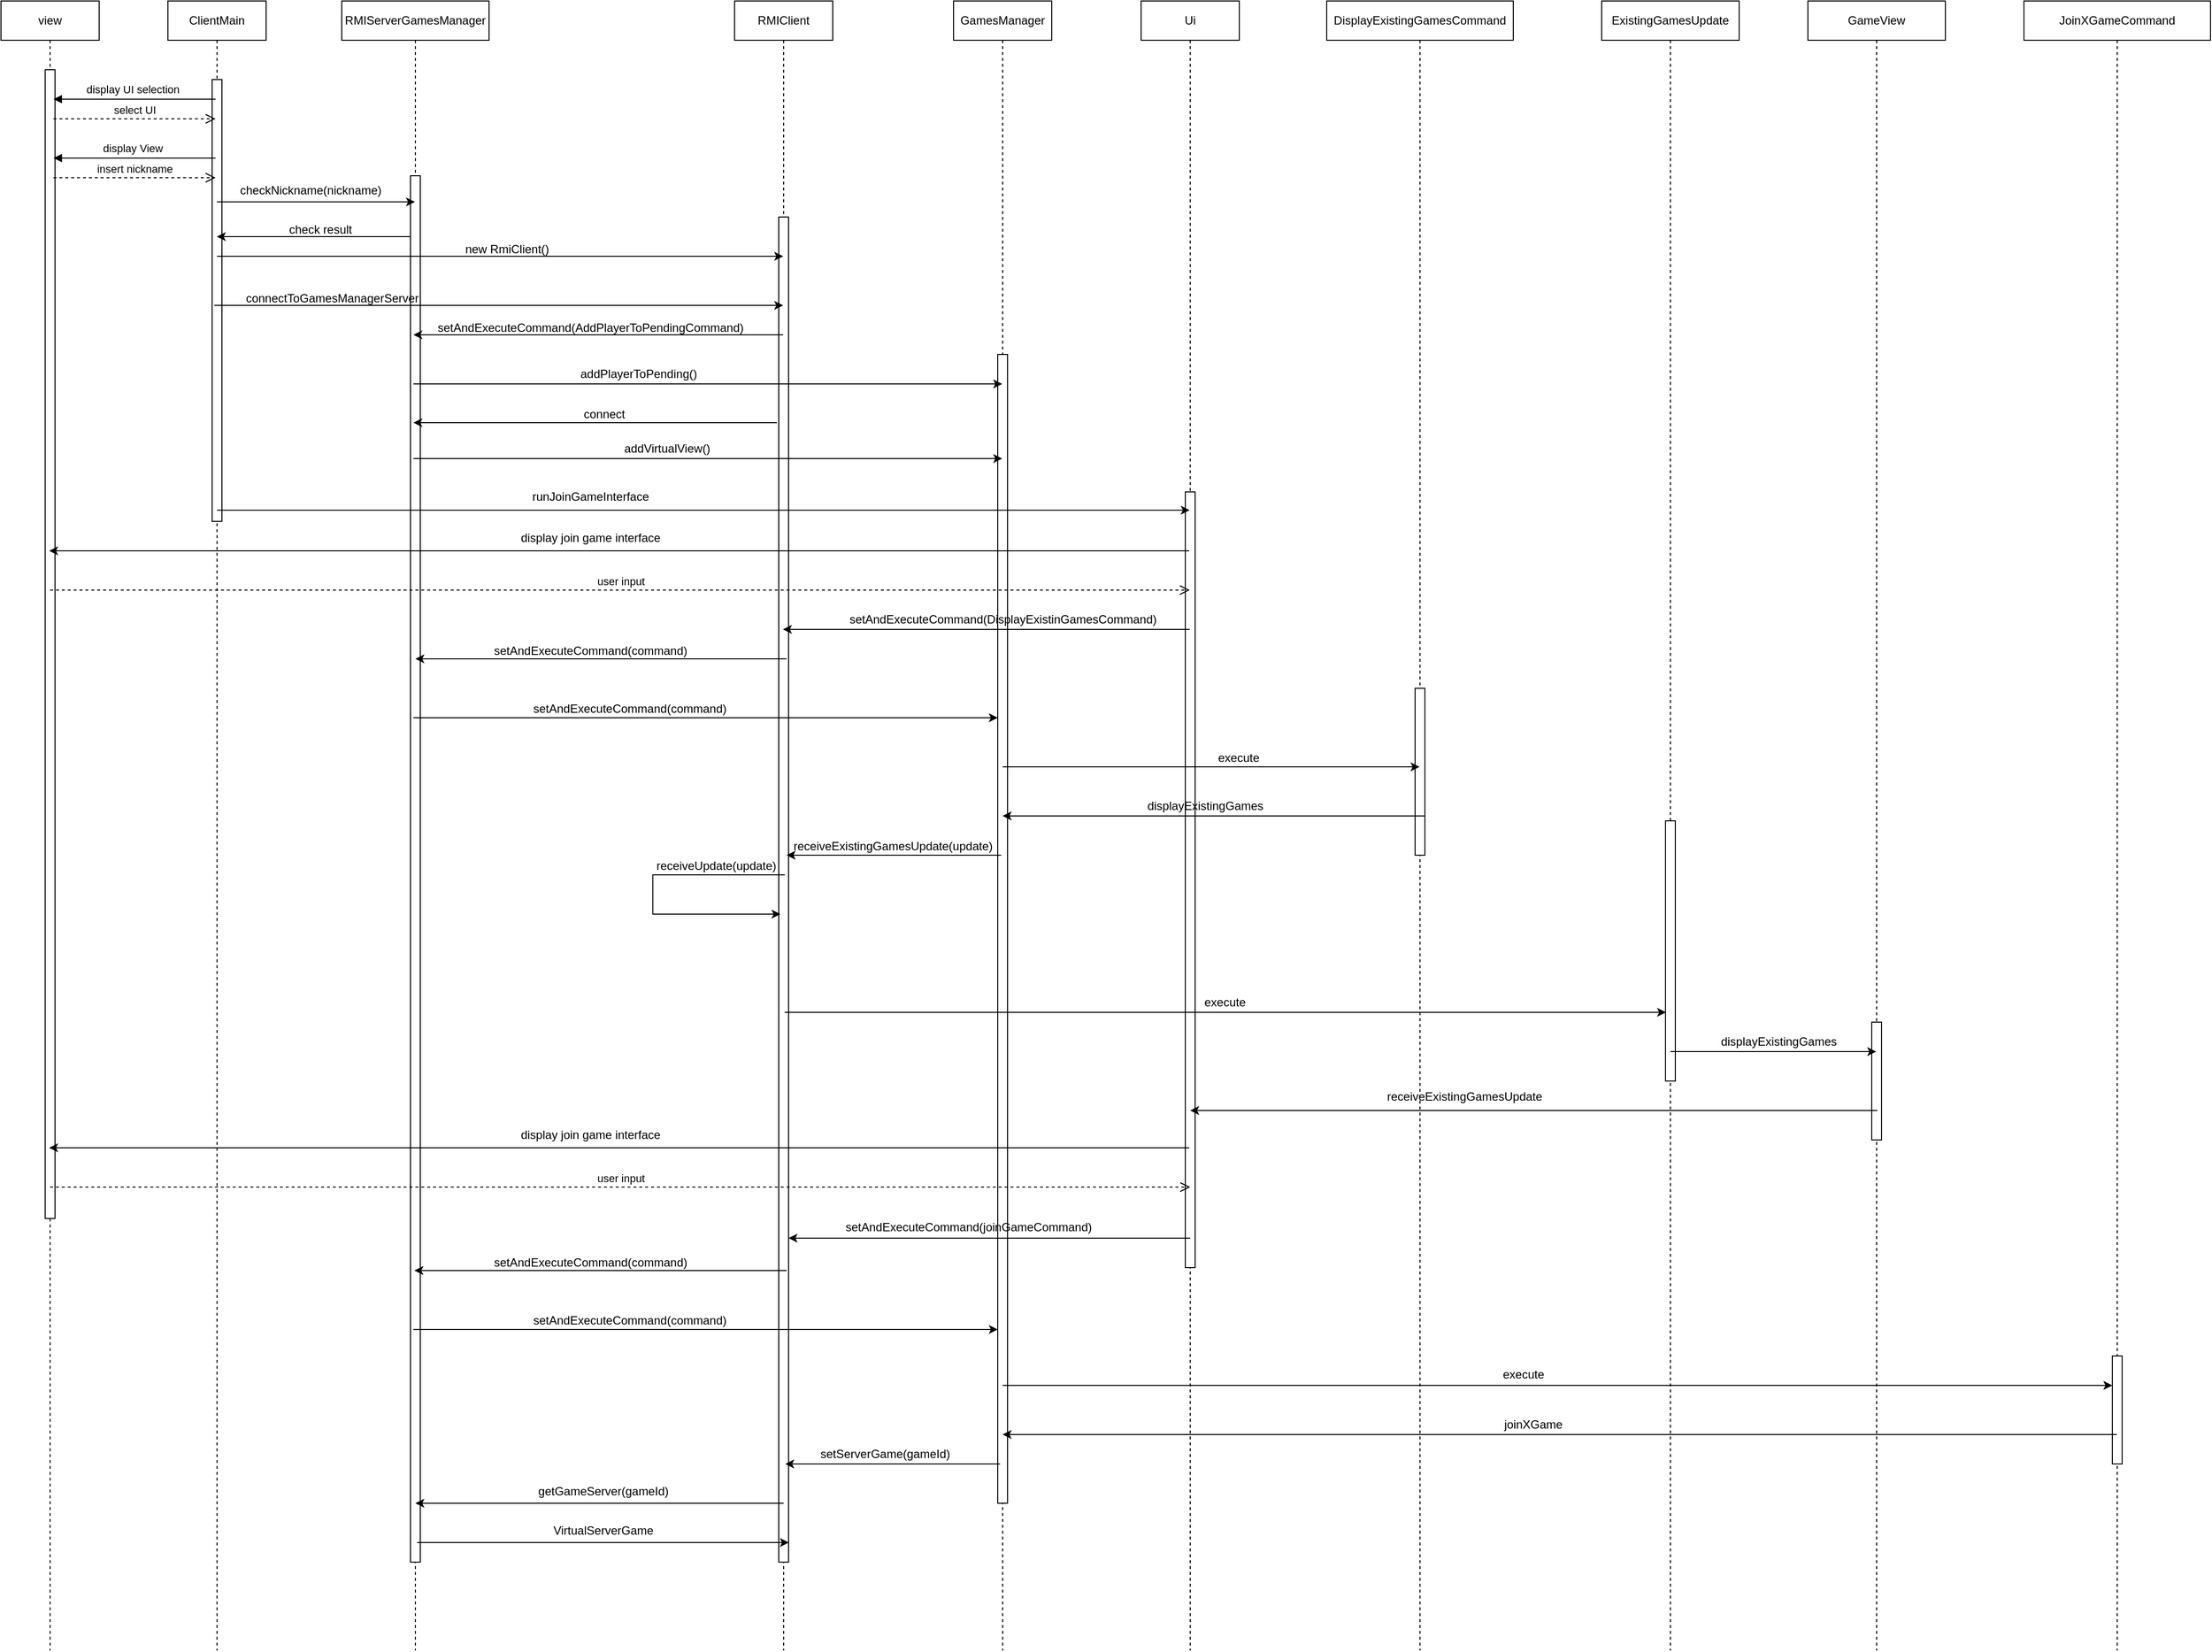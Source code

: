 <mxfile version="24.4.14" type="device">
  <diagram name="Page-1" id="xrO9s6z_Mi-pN333joac">
    <mxGraphModel dx="984" dy="622" grid="1" gridSize="10" guides="1" tooltips="1" connect="1" arrows="1" fold="1" page="1" pageScale="1" pageWidth="827" pageHeight="1169" math="0" shadow="0">
      <root>
        <mxCell id="0" />
        <mxCell id="1" parent="0" />
        <mxCell id="dnpu99OnODgVlYzdiIvO-42" value="view" style="shape=umlLifeline;perimeter=lifelinePerimeter;whiteSpace=wrap;html=1;container=0;dropTarget=0;collapsible=0;recursiveResize=0;outlineConnect=0;portConstraint=eastwest;newEdgeStyle={&quot;edgeStyle&quot;:&quot;elbowEdgeStyle&quot;,&quot;elbow&quot;:&quot;vertical&quot;,&quot;curved&quot;:0,&quot;rounded&quot;:0};" parent="1" vertex="1">
          <mxGeometry x="80" y="520" width="100" height="1680" as="geometry" />
        </mxCell>
        <mxCell id="dnpu99OnODgVlYzdiIvO-43" value="" style="html=1;points=[];perimeter=orthogonalPerimeter;outlineConnect=0;targetShapes=umlLifeline;portConstraint=eastwest;newEdgeStyle={&quot;edgeStyle&quot;:&quot;elbowEdgeStyle&quot;,&quot;elbow&quot;:&quot;vertical&quot;,&quot;curved&quot;:0,&quot;rounded&quot;:0};" parent="dnpu99OnODgVlYzdiIvO-42" vertex="1">
          <mxGeometry x="45" y="70" width="10" height="1170" as="geometry" />
        </mxCell>
        <mxCell id="dnpu99OnODgVlYzdiIvO-44" value="ClientMain" style="shape=umlLifeline;perimeter=lifelinePerimeter;whiteSpace=wrap;html=1;container=0;dropTarget=0;collapsible=0;recursiveResize=0;outlineConnect=0;portConstraint=eastwest;newEdgeStyle={&quot;edgeStyle&quot;:&quot;elbowEdgeStyle&quot;,&quot;elbow&quot;:&quot;vertical&quot;,&quot;curved&quot;:0,&quot;rounded&quot;:0};" parent="1" vertex="1">
          <mxGeometry x="250" y="520" width="100" height="1680" as="geometry" />
        </mxCell>
        <mxCell id="dnpu99OnODgVlYzdiIvO-45" value="" style="html=1;points=[];perimeter=orthogonalPerimeter;outlineConnect=0;targetShapes=umlLifeline;portConstraint=eastwest;newEdgeStyle={&quot;edgeStyle&quot;:&quot;elbowEdgeStyle&quot;,&quot;elbow&quot;:&quot;vertical&quot;,&quot;curved&quot;:0,&quot;rounded&quot;:0};" parent="dnpu99OnODgVlYzdiIvO-44" vertex="1">
          <mxGeometry x="45" y="80" width="10" height="450" as="geometry" />
        </mxCell>
        <mxCell id="dnpu99OnODgVlYzdiIvO-46" value="RMIClient" style="shape=umlLifeline;perimeter=lifelinePerimeter;whiteSpace=wrap;html=1;container=0;dropTarget=0;collapsible=0;recursiveResize=0;outlineConnect=0;portConstraint=eastwest;newEdgeStyle={&quot;edgeStyle&quot;:&quot;elbowEdgeStyle&quot;,&quot;elbow&quot;:&quot;vertical&quot;,&quot;curved&quot;:0,&quot;rounded&quot;:0};" parent="1" vertex="1">
          <mxGeometry x="827" y="520" width="100" height="1680" as="geometry" />
        </mxCell>
        <mxCell id="dnpu99OnODgVlYzdiIvO-47" value="" style="html=1;points=[];perimeter=orthogonalPerimeter;outlineConnect=0;targetShapes=umlLifeline;portConstraint=eastwest;newEdgeStyle={&quot;edgeStyle&quot;:&quot;elbowEdgeStyle&quot;,&quot;elbow&quot;:&quot;vertical&quot;,&quot;curved&quot;:0,&quot;rounded&quot;:0};" parent="dnpu99OnODgVlYzdiIvO-46" vertex="1">
          <mxGeometry x="45" y="220" width="10" height="1370" as="geometry" />
        </mxCell>
        <mxCell id="dnpu99OnODgVlYzdiIvO-48" value="RMIServerGamesManager" style="shape=umlLifeline;perimeter=lifelinePerimeter;whiteSpace=wrap;html=1;container=0;dropTarget=0;collapsible=0;recursiveResize=0;outlineConnect=0;portConstraint=eastwest;newEdgeStyle={&quot;edgeStyle&quot;:&quot;elbowEdgeStyle&quot;,&quot;elbow&quot;:&quot;vertical&quot;,&quot;curved&quot;:0,&quot;rounded&quot;:0};" parent="1" vertex="1">
          <mxGeometry x="427" y="520" width="150" height="1680" as="geometry" />
        </mxCell>
        <mxCell id="dnpu99OnODgVlYzdiIvO-49" value="" style="html=1;points=[];perimeter=orthogonalPerimeter;outlineConnect=0;targetShapes=umlLifeline;portConstraint=eastwest;newEdgeStyle={&quot;edgeStyle&quot;:&quot;elbowEdgeStyle&quot;,&quot;elbow&quot;:&quot;vertical&quot;,&quot;curved&quot;:0,&quot;rounded&quot;:0};" parent="dnpu99OnODgVlYzdiIvO-48" vertex="1">
          <mxGeometry x="70" y="178" width="10" height="1412" as="geometry" />
        </mxCell>
        <mxCell id="dnpu99OnODgVlYzdiIvO-56" value="" style="html=1;verticalAlign=bottom;endArrow=block;edgeStyle=elbowEdgeStyle;elbow=vertical;curved=0;rounded=0;" parent="1" edge="1">
          <mxGeometry relative="1" as="geometry">
            <mxPoint x="298.5" y="620" as="sourcePoint" />
            <Array as="points">
              <mxPoint x="223.5" y="620" />
            </Array>
            <mxPoint x="133.5" y="620" as="targetPoint" />
          </mxGeometry>
        </mxCell>
        <mxCell id="dnpu99OnODgVlYzdiIvO-57" value="display UI selection" style="edgeLabel;html=1;align=center;verticalAlign=middle;resizable=0;points=[];" parent="dnpu99OnODgVlYzdiIvO-56" vertex="1" connectable="0">
          <mxGeometry x="0.415" y="-2" relative="1" as="geometry">
            <mxPoint x="32" y="-8" as="offset" />
          </mxGeometry>
        </mxCell>
        <mxCell id="dnpu99OnODgVlYzdiIvO-58" value="select UI" style="html=1;verticalAlign=bottom;endArrow=open;dashed=1;endSize=8;edgeStyle=elbowEdgeStyle;elbow=vertical;curved=0;rounded=0;" parent="1" edge="1">
          <mxGeometry relative="1" as="geometry">
            <mxPoint x="298.5" y="640" as="targetPoint" />
            <Array as="points">
              <mxPoint x="213.5" y="640" />
            </Array>
            <mxPoint x="133.5" y="640" as="sourcePoint" />
          </mxGeometry>
        </mxCell>
        <mxCell id="dnpu99OnODgVlYzdiIvO-59" value="insert nickname" style="html=1;verticalAlign=bottom;endArrow=open;dashed=1;endSize=8;edgeStyle=elbowEdgeStyle;elbow=vertical;curved=0;rounded=0;" parent="1" edge="1">
          <mxGeometry relative="1" as="geometry">
            <mxPoint x="298.5" y="700" as="targetPoint" />
            <Array as="points">
              <mxPoint x="213.5" y="700" />
            </Array>
            <mxPoint x="133.5" y="700" as="sourcePoint" />
          </mxGeometry>
        </mxCell>
        <mxCell id="dnpu99OnODgVlYzdiIvO-60" value="" style="html=1;verticalAlign=bottom;endArrow=block;edgeStyle=elbowEdgeStyle;elbow=vertical;curved=0;rounded=0;" parent="1" edge="1">
          <mxGeometry relative="1" as="geometry">
            <mxPoint x="298.5" y="680" as="sourcePoint" />
            <Array as="points">
              <mxPoint x="223.5" y="680" />
            </Array>
            <mxPoint x="133.5" y="680" as="targetPoint" />
          </mxGeometry>
        </mxCell>
        <mxCell id="dnpu99OnODgVlYzdiIvO-61" value="display View" style="edgeLabel;html=1;align=center;verticalAlign=middle;resizable=0;points=[];" parent="dnpu99OnODgVlYzdiIvO-60" vertex="1" connectable="0">
          <mxGeometry x="0.415" y="-2" relative="1" as="geometry">
            <mxPoint x="32" y="-8" as="offset" />
          </mxGeometry>
        </mxCell>
        <mxCell id="dnpu99OnODgVlYzdiIvO-62" value="" style="endArrow=classic;html=1;rounded=0;" parent="1" edge="1">
          <mxGeometry width="50" height="50" relative="1" as="geometry">
            <mxPoint x="300" y="724.66" as="sourcePoint" />
            <mxPoint x="501.5" y="724.66" as="targetPoint" />
          </mxGeometry>
        </mxCell>
        <mxCell id="dnpu99OnODgVlYzdiIvO-63" value="checkNickname(nickname)" style="text;html=1;align=center;verticalAlign=middle;resizable=0;points=[];autosize=1;strokeColor=none;fillColor=none;" parent="1" vertex="1">
          <mxGeometry x="310" y="698" width="170" height="30" as="geometry" />
        </mxCell>
        <mxCell id="dnpu99OnODgVlYzdiIvO-64" value="" style="endArrow=classic;html=1;rounded=0;" parent="1" edge="1">
          <mxGeometry width="50" height="50" relative="1" as="geometry">
            <mxPoint x="497" y="760" as="sourcePoint" />
            <mxPoint x="299.81" y="760" as="targetPoint" />
          </mxGeometry>
        </mxCell>
        <mxCell id="dnpu99OnODgVlYzdiIvO-65" value="check result" style="text;html=1;align=center;verticalAlign=middle;resizable=0;points=[];autosize=1;strokeColor=none;fillColor=none;" parent="1" vertex="1">
          <mxGeometry x="360" y="738" width="90" height="30" as="geometry" />
        </mxCell>
        <mxCell id="dnpu99OnODgVlYzdiIvO-67" value="" style="endArrow=classic;html=1;rounded=0;" parent="1" source="dnpu99OnODgVlYzdiIvO-44" target="dnpu99OnODgVlYzdiIvO-46" edge="1">
          <mxGeometry width="50" height="50" relative="1" as="geometry">
            <mxPoint x="510" y="780" as="sourcePoint" />
            <mxPoint x="450" y="730" as="targetPoint" />
            <Array as="points">
              <mxPoint x="560" y="780" />
            </Array>
          </mxGeometry>
        </mxCell>
        <mxCell id="dnpu99OnODgVlYzdiIvO-68" value="new RmiClient()" style="text;html=1;align=center;verticalAlign=middle;resizable=0;points=[];autosize=1;strokeColor=none;fillColor=none;" parent="1" vertex="1">
          <mxGeometry x="540" y="758" width="110" height="30" as="geometry" />
        </mxCell>
        <mxCell id="dnpu99OnODgVlYzdiIvO-70" value="" style="endArrow=classic;html=1;rounded=0;" parent="1" target="dnpu99OnODgVlYzdiIvO-46" edge="1">
          <mxGeometry width="50" height="50" relative="1" as="geometry">
            <mxPoint x="297.25" y="830" as="sourcePoint" />
            <mxPoint x="706.75" y="830" as="targetPoint" />
          </mxGeometry>
        </mxCell>
        <mxCell id="dnpu99OnODgVlYzdiIvO-71" value="connectToGamesManagerServer" style="text;html=1;align=center;verticalAlign=middle;resizable=0;points=[];autosize=1;strokeColor=none;fillColor=none;" parent="1" vertex="1">
          <mxGeometry x="317" y="808" width="200" height="30" as="geometry" />
        </mxCell>
        <mxCell id="dnpu99OnODgVlYzdiIvO-72" value="" style="endArrow=classic;html=1;rounded=0;" parent="1" source="dnpu99OnODgVlYzdiIvO-46" edge="1">
          <mxGeometry width="50" height="50" relative="1" as="geometry">
            <mxPoint x="660" y="860" as="sourcePoint" />
            <mxPoint x="500" y="860" as="targetPoint" />
            <Array as="points">
              <mxPoint x="700" y="860" />
            </Array>
          </mxGeometry>
        </mxCell>
        <mxCell id="dnpu99OnODgVlYzdiIvO-73" value="setAndExecuteCommand(AddPlayerToPendingCommand)" style="text;html=1;align=center;verticalAlign=middle;resizable=0;points=[];autosize=1;strokeColor=none;fillColor=none;" parent="1" vertex="1">
          <mxGeometry x="510" y="838" width="340" height="30" as="geometry" />
        </mxCell>
        <mxCell id="dnpu99OnODgVlYzdiIvO-74" value="" style="endArrow=classic;html=1;rounded=0;" parent="1" edge="1">
          <mxGeometry width="50" height="50" relative="1" as="geometry">
            <mxPoint x="870.19" y="949.5" as="sourcePoint" />
            <mxPoint x="500.0" y="949.5" as="targetPoint" />
          </mxGeometry>
        </mxCell>
        <mxCell id="dnpu99OnODgVlYzdiIvO-76" value="connect" style="text;html=1;align=center;verticalAlign=middle;resizable=0;points=[];autosize=1;strokeColor=none;fillColor=none;" parent="1" vertex="1">
          <mxGeometry x="659" y="926" width="70" height="30" as="geometry" />
        </mxCell>
        <mxCell id="dnpu99OnODgVlYzdiIvO-77" value="GamesManager" style="shape=umlLifeline;perimeter=lifelinePerimeter;whiteSpace=wrap;html=1;container=0;dropTarget=0;collapsible=0;recursiveResize=0;outlineConnect=0;portConstraint=eastwest;newEdgeStyle={&quot;edgeStyle&quot;:&quot;elbowEdgeStyle&quot;,&quot;elbow&quot;:&quot;vertical&quot;,&quot;curved&quot;:0,&quot;rounded&quot;:0};" parent="1" vertex="1">
          <mxGeometry x="1050" y="520" width="100" height="1680" as="geometry" />
        </mxCell>
        <mxCell id="dnpu99OnODgVlYzdiIvO-78" value="" style="html=1;points=[];perimeter=orthogonalPerimeter;outlineConnect=0;targetShapes=umlLifeline;portConstraint=eastwest;newEdgeStyle={&quot;edgeStyle&quot;:&quot;elbowEdgeStyle&quot;,&quot;elbow&quot;:&quot;vertical&quot;,&quot;curved&quot;:0,&quot;rounded&quot;:0};" parent="dnpu99OnODgVlYzdiIvO-77" vertex="1">
          <mxGeometry x="45" y="360" width="10" height="1170" as="geometry" />
        </mxCell>
        <mxCell id="dnpu99OnODgVlYzdiIvO-79" value="" style="endArrow=classic;html=1;rounded=0;" parent="1" edge="1">
          <mxGeometry width="50" height="50" relative="1" as="geometry">
            <mxPoint x="500" y="986" as="sourcePoint" />
            <mxPoint x="1099.5" y="986" as="targetPoint" />
          </mxGeometry>
        </mxCell>
        <mxCell id="dnpu99OnODgVlYzdiIvO-80" value="addVirtualView()" style="text;html=1;align=center;verticalAlign=middle;resizable=0;points=[];autosize=1;strokeColor=none;fillColor=none;" parent="1" vertex="1">
          <mxGeometry x="703" y="961" width="110" height="30" as="geometry" />
        </mxCell>
        <mxCell id="dnpu99OnODgVlYzdiIvO-81" value="" style="endArrow=classic;html=1;rounded=0;" parent="1" target="dnpu99OnODgVlYzdiIvO-77" edge="1">
          <mxGeometry width="50" height="50" relative="1" as="geometry">
            <mxPoint x="500" y="910" as="sourcePoint" />
            <mxPoint x="550" y="860" as="targetPoint" />
          </mxGeometry>
        </mxCell>
        <mxCell id="dnpu99OnODgVlYzdiIvO-82" value="addPlayerToPending()" style="text;html=1;align=center;verticalAlign=middle;resizable=0;points=[];autosize=1;strokeColor=none;fillColor=none;" parent="1" vertex="1">
          <mxGeometry x="659" y="885" width="140" height="30" as="geometry" />
        </mxCell>
        <mxCell id="dnpu99OnODgVlYzdiIvO-83" value="Ui" style="shape=umlLifeline;perimeter=lifelinePerimeter;whiteSpace=wrap;html=1;container=0;dropTarget=0;collapsible=0;recursiveResize=0;outlineConnect=0;portConstraint=eastwest;newEdgeStyle={&quot;edgeStyle&quot;:&quot;elbowEdgeStyle&quot;,&quot;elbow&quot;:&quot;vertical&quot;,&quot;curved&quot;:0,&quot;rounded&quot;:0};" parent="1" vertex="1">
          <mxGeometry x="1241" y="520" width="100" height="1680" as="geometry" />
        </mxCell>
        <mxCell id="dnpu99OnODgVlYzdiIvO-84" value="" style="html=1;points=[];perimeter=orthogonalPerimeter;outlineConnect=0;targetShapes=umlLifeline;portConstraint=eastwest;newEdgeStyle={&quot;edgeStyle&quot;:&quot;elbowEdgeStyle&quot;,&quot;elbow&quot;:&quot;vertical&quot;,&quot;curved&quot;:0,&quot;rounded&quot;:0};" parent="dnpu99OnODgVlYzdiIvO-83" vertex="1">
          <mxGeometry x="45" y="500" width="10" height="790" as="geometry" />
        </mxCell>
        <mxCell id="dnpu99OnODgVlYzdiIvO-85" value="" style="endArrow=classic;html=1;rounded=0;" parent="1" target="dnpu99OnODgVlYzdiIvO-83" edge="1">
          <mxGeometry width="50" height="50" relative="1" as="geometry">
            <mxPoint x="300" y="1038.57" as="sourcePoint" />
            <mxPoint x="920.5" y="1038.57" as="targetPoint" />
          </mxGeometry>
        </mxCell>
        <mxCell id="dnpu99OnODgVlYzdiIvO-86" value="runJoinGameInterface" style="text;html=1;align=center;verticalAlign=middle;resizable=0;points=[];autosize=1;strokeColor=none;fillColor=none;" parent="1" vertex="1">
          <mxGeometry x="610" y="1010" width="140" height="30" as="geometry" />
        </mxCell>
        <mxCell id="dnpu99OnODgVlYzdiIvO-89" value="" style="endArrow=classic;html=1;rounded=0;" parent="1" edge="1">
          <mxGeometry width="50" height="50" relative="1" as="geometry">
            <mxPoint x="1290" y="1080" as="sourcePoint" />
            <mxPoint x="129.071" y="1080" as="targetPoint" />
          </mxGeometry>
        </mxCell>
        <mxCell id="dnpu99OnODgVlYzdiIvO-90" value="display join game interface" style="text;html=1;align=center;verticalAlign=middle;resizable=0;points=[];autosize=1;strokeColor=none;fillColor=none;" parent="1" vertex="1">
          <mxGeometry x="595" y="1052" width="170" height="30" as="geometry" />
        </mxCell>
        <mxCell id="dnpu99OnODgVlYzdiIvO-92" value="user input" style="html=1;verticalAlign=bottom;endArrow=open;dashed=1;endSize=8;edgeStyle=elbowEdgeStyle;elbow=vertical;curved=0;rounded=0;" parent="1" target="dnpu99OnODgVlYzdiIvO-83" edge="1">
          <mxGeometry relative="1" as="geometry">
            <mxPoint x="295" y="1120" as="targetPoint" />
            <Array as="points">
              <mxPoint x="210" y="1120" />
            </Array>
            <mxPoint x="130" y="1120" as="sourcePoint" />
          </mxGeometry>
        </mxCell>
        <mxCell id="dnpu99OnODgVlYzdiIvO-94" value="" style="endArrow=classic;html=1;rounded=0;" parent="1" edge="1">
          <mxGeometry width="50" height="50" relative="1" as="geometry">
            <mxPoint x="1290.5" y="1160" as="sourcePoint" />
            <mxPoint x="876.324" y="1160" as="targetPoint" />
          </mxGeometry>
        </mxCell>
        <mxCell id="dnpu99OnODgVlYzdiIvO-95" value="setAndExecuteCommand(DisplayExistinGamesCommand)" style="text;html=1;align=center;verticalAlign=middle;resizable=0;points=[];autosize=1;strokeColor=none;fillColor=none;" parent="1" vertex="1">
          <mxGeometry x="930" y="1135" width="340" height="30" as="geometry" />
        </mxCell>
        <mxCell id="dnpu99OnODgVlYzdiIvO-96" value="" style="endArrow=classic;html=1;rounded=0;" parent="1" target="dnpu99OnODgVlYzdiIvO-48" edge="1">
          <mxGeometry width="50" height="50" relative="1" as="geometry">
            <mxPoint x="880" y="1190" as="sourcePoint" />
            <mxPoint x="670" y="1190" as="targetPoint" />
          </mxGeometry>
        </mxCell>
        <mxCell id="dnpu99OnODgVlYzdiIvO-97" value="setAndExecuteCommand(command)" style="text;html=1;align=center;verticalAlign=middle;resizable=0;points=[];autosize=1;strokeColor=none;fillColor=none;" parent="1" vertex="1">
          <mxGeometry x="570" y="1167" width="220" height="30" as="geometry" />
        </mxCell>
        <mxCell id="dnpu99OnODgVlYzdiIvO-100" value="" style="endArrow=classic;html=1;rounded=0;" parent="1" target="dnpu99OnODgVlYzdiIvO-78" edge="1">
          <mxGeometry width="50" height="50" relative="1" as="geometry">
            <mxPoint x="500" y="1250" as="sourcePoint" />
            <mxPoint x="550" y="1200" as="targetPoint" />
          </mxGeometry>
        </mxCell>
        <mxCell id="dnpu99OnODgVlYzdiIvO-101" value="setAndExecuteCommand(command)" style="text;html=1;align=center;verticalAlign=middle;resizable=0;points=[];autosize=1;strokeColor=none;fillColor=none;" parent="1" vertex="1">
          <mxGeometry x="610" y="1226" width="220" height="30" as="geometry" />
        </mxCell>
        <mxCell id="dnpu99OnODgVlYzdiIvO-102" value="DisplayExistingGamesCommand" style="shape=umlLifeline;perimeter=lifelinePerimeter;whiteSpace=wrap;html=1;container=0;dropTarget=0;collapsible=0;recursiveResize=0;outlineConnect=0;portConstraint=eastwest;newEdgeStyle={&quot;edgeStyle&quot;:&quot;elbowEdgeStyle&quot;,&quot;elbow&quot;:&quot;vertical&quot;,&quot;curved&quot;:0,&quot;rounded&quot;:0};" parent="1" vertex="1">
          <mxGeometry x="1430" y="520" width="190" height="1680" as="geometry" />
        </mxCell>
        <mxCell id="dnpu99OnODgVlYzdiIvO-103" value="" style="html=1;points=[];perimeter=orthogonalPerimeter;outlineConnect=0;targetShapes=umlLifeline;portConstraint=eastwest;newEdgeStyle={&quot;edgeStyle&quot;:&quot;elbowEdgeStyle&quot;,&quot;elbow&quot;:&quot;vertical&quot;,&quot;curved&quot;:0,&quot;rounded&quot;:0};" parent="dnpu99OnODgVlYzdiIvO-102" vertex="1">
          <mxGeometry x="90" y="700" width="10" height="170" as="geometry" />
        </mxCell>
        <mxCell id="dnpu99OnODgVlYzdiIvO-104" value="" style="endArrow=classic;html=1;rounded=0;" parent="1" edge="1">
          <mxGeometry width="50" height="50" relative="1" as="geometry">
            <mxPoint x="1100" y="1300" as="sourcePoint" />
            <mxPoint x="1524.5" y="1300" as="targetPoint" />
          </mxGeometry>
        </mxCell>
        <mxCell id="dnpu99OnODgVlYzdiIvO-105" value="execute" style="text;html=1;align=center;verticalAlign=middle;resizable=0;points=[];autosize=1;strokeColor=none;fillColor=none;" parent="1" vertex="1">
          <mxGeometry x="1305" y="1276" width="70" height="30" as="geometry" />
        </mxCell>
        <mxCell id="dnpu99OnODgVlYzdiIvO-106" value="" style="endArrow=classic;html=1;rounded=0;" parent="1" target="dnpu99OnODgVlYzdiIvO-77" edge="1">
          <mxGeometry width="50" height="50" relative="1" as="geometry">
            <mxPoint x="1530" y="1350" as="sourcePoint" />
            <mxPoint x="1290" y="1350" as="targetPoint" />
          </mxGeometry>
        </mxCell>
        <mxCell id="dnpu99OnODgVlYzdiIvO-107" value="displayExistingGames" style="text;html=1;align=center;verticalAlign=middle;resizable=0;points=[];autosize=1;strokeColor=none;fillColor=none;" parent="1" vertex="1">
          <mxGeometry x="1236" y="1325" width="140" height="30" as="geometry" />
        </mxCell>
        <mxCell id="dnpu99OnODgVlYzdiIvO-108" value="" style="endArrow=classic;html=1;rounded=0;" parent="1" edge="1">
          <mxGeometry width="50" height="50" relative="1" as="geometry">
            <mxPoint x="1098.5" y="1390" as="sourcePoint" />
            <mxPoint x="880" y="1390" as="targetPoint" />
          </mxGeometry>
        </mxCell>
        <mxCell id="dnpu99OnODgVlYzdiIvO-109" value="receiveExistingGamesUpdate(update)" style="text;html=1;align=center;verticalAlign=middle;resizable=0;points=[];autosize=1;strokeColor=none;fillColor=none;" parent="1" vertex="1">
          <mxGeometry x="873" y="1366" width="230" height="30" as="geometry" />
        </mxCell>
        <mxCell id="dnpu99OnODgVlYzdiIvO-111" value="" style="endArrow=classic;html=1;rounded=0;" parent="1" edge="1">
          <mxGeometry width="50" height="50" relative="1" as="geometry">
            <mxPoint x="878.25" y="1410" as="sourcePoint" />
            <mxPoint x="873.75" y="1450" as="targetPoint" />
            <Array as="points">
              <mxPoint x="743.75" y="1410" />
              <mxPoint x="743.75" y="1450" />
            </Array>
          </mxGeometry>
        </mxCell>
        <mxCell id="dnpu99OnODgVlYzdiIvO-112" value="receiveUpdate(update)" style="text;html=1;align=center;verticalAlign=middle;resizable=0;points=[];autosize=1;strokeColor=none;fillColor=none;" parent="1" vertex="1">
          <mxGeometry x="733" y="1386" width="150" height="30" as="geometry" />
        </mxCell>
        <mxCell id="dnpu99OnODgVlYzdiIvO-113" value="ExistingGamesUpdate" style="shape=umlLifeline;perimeter=lifelinePerimeter;whiteSpace=wrap;html=1;container=0;dropTarget=0;collapsible=0;recursiveResize=0;outlineConnect=0;portConstraint=eastwest;newEdgeStyle={&quot;edgeStyle&quot;:&quot;elbowEdgeStyle&quot;,&quot;elbow&quot;:&quot;vertical&quot;,&quot;curved&quot;:0,&quot;rounded&quot;:0};" parent="1" vertex="1">
          <mxGeometry x="1710" y="520" width="140" height="1680" as="geometry" />
        </mxCell>
        <mxCell id="dnpu99OnODgVlYzdiIvO-114" value="" style="html=1;points=[];perimeter=orthogonalPerimeter;outlineConnect=0;targetShapes=umlLifeline;portConstraint=eastwest;newEdgeStyle={&quot;edgeStyle&quot;:&quot;elbowEdgeStyle&quot;,&quot;elbow&quot;:&quot;vertical&quot;,&quot;curved&quot;:0,&quot;rounded&quot;:0};" parent="dnpu99OnODgVlYzdiIvO-113" vertex="1">
          <mxGeometry x="65" y="835" width="10" height="265" as="geometry" />
        </mxCell>
        <mxCell id="dnpu99OnODgVlYzdiIvO-115" value="" style="endArrow=classic;html=1;rounded=0;" parent="1" edge="1">
          <mxGeometry width="50" height="50" relative="1" as="geometry">
            <mxPoint x="878" y="1550" as="sourcePoint" />
            <mxPoint x="1775.5" y="1550" as="targetPoint" />
          </mxGeometry>
        </mxCell>
        <mxCell id="dnpu99OnODgVlYzdiIvO-116" value="execute" style="text;html=1;align=center;verticalAlign=middle;resizable=0;points=[];autosize=1;strokeColor=none;fillColor=none;" parent="1" vertex="1">
          <mxGeometry x="1291" y="1525" width="70" height="30" as="geometry" />
        </mxCell>
        <mxCell id="dnpu99OnODgVlYzdiIvO-117" value="GameView" style="shape=umlLifeline;perimeter=lifelinePerimeter;whiteSpace=wrap;html=1;container=0;dropTarget=0;collapsible=0;recursiveResize=0;outlineConnect=0;portConstraint=eastwest;newEdgeStyle={&quot;edgeStyle&quot;:&quot;elbowEdgeStyle&quot;,&quot;elbow&quot;:&quot;vertical&quot;,&quot;curved&quot;:0,&quot;rounded&quot;:0};" parent="1" vertex="1">
          <mxGeometry x="1920" y="520" width="140" height="1680" as="geometry" />
        </mxCell>
        <mxCell id="dnpu99OnODgVlYzdiIvO-118" value="" style="html=1;points=[];perimeter=orthogonalPerimeter;outlineConnect=0;targetShapes=umlLifeline;portConstraint=eastwest;newEdgeStyle={&quot;edgeStyle&quot;:&quot;elbowEdgeStyle&quot;,&quot;elbow&quot;:&quot;vertical&quot;,&quot;curved&quot;:0,&quot;rounded&quot;:0};" parent="dnpu99OnODgVlYzdiIvO-117" vertex="1">
          <mxGeometry x="65" y="1040" width="10" height="120" as="geometry" />
        </mxCell>
        <mxCell id="dnpu99OnODgVlYzdiIvO-119" value="" style="endArrow=classic;html=1;rounded=0;" parent="1" edge="1">
          <mxGeometry width="50" height="50" relative="1" as="geometry">
            <mxPoint x="1780" y="1590" as="sourcePoint" />
            <mxPoint x="1989.5" y="1590" as="targetPoint" />
          </mxGeometry>
        </mxCell>
        <mxCell id="dnpu99OnODgVlYzdiIvO-120" value="" style="endArrow=classic;html=1;rounded=0;" parent="1" edge="1">
          <mxGeometry width="50" height="50" relative="1" as="geometry">
            <mxPoint x="1990.68" y="1650" as="sourcePoint" />
            <mxPoint x="1291.004" y="1650" as="targetPoint" />
          </mxGeometry>
        </mxCell>
        <mxCell id="dnpu99OnODgVlYzdiIvO-121" value="receiveExistingGamesUpdate" style="text;html=1;align=center;verticalAlign=middle;resizable=0;points=[];autosize=1;strokeColor=none;fillColor=none;" parent="1" vertex="1">
          <mxGeometry x="1480" y="1621" width="180" height="30" as="geometry" />
        </mxCell>
        <mxCell id="dnpu99OnODgVlYzdiIvO-122" value="displayExistingGames" style="text;html=1;align=center;verticalAlign=middle;resizable=0;points=[];autosize=1;strokeColor=none;fillColor=none;" parent="1" vertex="1">
          <mxGeometry x="1820" y="1565" width="140" height="30" as="geometry" />
        </mxCell>
        <mxCell id="dnpu99OnODgVlYzdiIvO-123" value="" style="endArrow=classic;html=1;rounded=0;" parent="1" edge="1">
          <mxGeometry width="50" height="50" relative="1" as="geometry">
            <mxPoint x="1290" y="1688" as="sourcePoint" />
            <mxPoint x="129.071" y="1688" as="targetPoint" />
          </mxGeometry>
        </mxCell>
        <mxCell id="dnpu99OnODgVlYzdiIvO-124" value="display join game interface" style="text;html=1;align=center;verticalAlign=middle;resizable=0;points=[];autosize=1;strokeColor=none;fillColor=none;" parent="1" vertex="1">
          <mxGeometry x="595" y="1660" width="170" height="30" as="geometry" />
        </mxCell>
        <mxCell id="dnpu99OnODgVlYzdiIvO-125" value="user input" style="html=1;verticalAlign=bottom;endArrow=open;dashed=1;endSize=8;edgeStyle=elbowEdgeStyle;elbow=vertical;curved=0;rounded=0;" parent="1" edge="1">
          <mxGeometry relative="1" as="geometry">
            <mxPoint x="1291" y="1728" as="targetPoint" />
            <Array as="points">
              <mxPoint x="210" y="1728" />
            </Array>
            <mxPoint x="130" y="1728" as="sourcePoint" />
          </mxGeometry>
        </mxCell>
        <mxCell id="dnpu99OnODgVlYzdiIvO-126" value="" style="endArrow=classic;html=1;rounded=0;" parent="1" target="dnpu99OnODgVlYzdiIvO-47" edge="1">
          <mxGeometry width="50" height="50" relative="1" as="geometry">
            <mxPoint x="1291" y="1780" as="sourcePoint" />
            <mxPoint x="1031" y="1780" as="targetPoint" />
          </mxGeometry>
        </mxCell>
        <mxCell id="dnpu99OnODgVlYzdiIvO-127" value="setAndExecuteCommand(joinGameCommand)" style="text;html=1;align=center;verticalAlign=middle;resizable=0;points=[];autosize=1;strokeColor=none;fillColor=none;" parent="1" vertex="1">
          <mxGeometry x="930" y="1754" width="270" height="30" as="geometry" />
        </mxCell>
        <mxCell id="dnpu99OnODgVlYzdiIvO-128" value="" style="endArrow=classic;html=1;rounded=0;" parent="1" edge="1">
          <mxGeometry width="50" height="50" relative="1" as="geometry">
            <mxPoint x="880" y="1813" as="sourcePoint" />
            <mxPoint x="501" y="1813" as="targetPoint" />
          </mxGeometry>
        </mxCell>
        <mxCell id="dnpu99OnODgVlYzdiIvO-129" value="setAndExecuteCommand(command)" style="text;html=1;align=center;verticalAlign=middle;resizable=0;points=[];autosize=1;strokeColor=none;fillColor=none;" parent="1" vertex="1">
          <mxGeometry x="570" y="1790" width="220" height="30" as="geometry" />
        </mxCell>
        <mxCell id="dnpu99OnODgVlYzdiIvO-130" value="" style="endArrow=classic;html=1;rounded=0;" parent="1" edge="1">
          <mxGeometry width="50" height="50" relative="1" as="geometry">
            <mxPoint x="500" y="1873" as="sourcePoint" />
            <mxPoint x="1095" y="1873" as="targetPoint" />
          </mxGeometry>
        </mxCell>
        <mxCell id="dnpu99OnODgVlYzdiIvO-131" value="setAndExecuteCommand(command)" style="text;html=1;align=center;verticalAlign=middle;resizable=0;points=[];autosize=1;strokeColor=none;fillColor=none;" parent="1" vertex="1">
          <mxGeometry x="610" y="1849" width="220" height="30" as="geometry" />
        </mxCell>
        <mxCell id="dnpu99OnODgVlYzdiIvO-132" value="JoinXGameCommand" style="shape=umlLifeline;perimeter=lifelinePerimeter;whiteSpace=wrap;html=1;container=0;dropTarget=0;collapsible=0;recursiveResize=0;outlineConnect=0;portConstraint=eastwest;newEdgeStyle={&quot;edgeStyle&quot;:&quot;elbowEdgeStyle&quot;,&quot;elbow&quot;:&quot;vertical&quot;,&quot;curved&quot;:0,&quot;rounded&quot;:0};" parent="1" vertex="1">
          <mxGeometry x="2140" y="520" width="190" height="1680" as="geometry" />
        </mxCell>
        <mxCell id="dnpu99OnODgVlYzdiIvO-133" value="" style="html=1;points=[];perimeter=orthogonalPerimeter;outlineConnect=0;targetShapes=umlLifeline;portConstraint=eastwest;newEdgeStyle={&quot;edgeStyle&quot;:&quot;elbowEdgeStyle&quot;,&quot;elbow&quot;:&quot;vertical&quot;,&quot;curved&quot;:0,&quot;rounded&quot;:0};" parent="dnpu99OnODgVlYzdiIvO-132" vertex="1">
          <mxGeometry x="90" y="1380" width="10" height="110" as="geometry" />
        </mxCell>
        <mxCell id="dnpu99OnODgVlYzdiIvO-134" value="" style="endArrow=classic;html=1;rounded=0;" parent="1" target="dnpu99OnODgVlYzdiIvO-133" edge="1">
          <mxGeometry width="50" height="50" relative="1" as="geometry">
            <mxPoint x="1100" y="1930" as="sourcePoint" />
            <mxPoint x="1150" y="1880" as="targetPoint" />
          </mxGeometry>
        </mxCell>
        <mxCell id="dnpu99OnODgVlYzdiIvO-135" value="execute" style="text;html=1;align=center;verticalAlign=middle;resizable=0;points=[];autosize=1;strokeColor=none;fillColor=none;" parent="1" vertex="1">
          <mxGeometry x="1595" y="1904" width="70" height="30" as="geometry" />
        </mxCell>
        <mxCell id="dnpu99OnODgVlYzdiIvO-136" value="" style="endArrow=classic;html=1;rounded=0;" parent="1" edge="1">
          <mxGeometry width="50" height="50" relative="1" as="geometry">
            <mxPoint x="2234.5" y="1980" as="sourcePoint" />
            <mxPoint x="1100" y="1980" as="targetPoint" />
          </mxGeometry>
        </mxCell>
        <mxCell id="dnpu99OnODgVlYzdiIvO-137" value="joinXGame" style="text;html=1;align=center;verticalAlign=middle;resizable=0;points=[];autosize=1;strokeColor=none;fillColor=none;" parent="1" vertex="1">
          <mxGeometry x="1600" y="1955" width="80" height="30" as="geometry" />
        </mxCell>
        <mxCell id="dnpu99OnODgVlYzdiIvO-138" value="" style="endArrow=classic;html=1;rounded=0;" parent="1" edge="1">
          <mxGeometry width="50" height="50" relative="1" as="geometry">
            <mxPoint x="1097.38" y="2010" as="sourcePoint" />
            <mxPoint x="878.63" y="2010" as="targetPoint" />
            <Array as="points">
              <mxPoint x="1062.38" y="2010" />
            </Array>
          </mxGeometry>
        </mxCell>
        <mxCell id="dnpu99OnODgVlYzdiIvO-139" value="setServerGame(gameId)" style="text;html=1;align=center;verticalAlign=middle;resizable=0;points=[];autosize=1;strokeColor=none;fillColor=none;" parent="1" vertex="1">
          <mxGeometry x="900" y="1985" width="160" height="30" as="geometry" />
        </mxCell>
        <mxCell id="dnpu99OnODgVlYzdiIvO-140" value="" style="endArrow=classic;html=1;rounded=0;" parent="1" target="dnpu99OnODgVlYzdiIvO-48" edge="1">
          <mxGeometry width="50" height="50" relative="1" as="geometry">
            <mxPoint x="877" y="2050" as="sourcePoint" />
            <mxPoint x="577" y="2050" as="targetPoint" />
          </mxGeometry>
        </mxCell>
        <mxCell id="dnpu99OnODgVlYzdiIvO-141" value="getGameServer(gameId)" style="text;html=1;align=center;verticalAlign=middle;resizable=0;points=[];autosize=1;strokeColor=none;fillColor=none;" parent="1" vertex="1">
          <mxGeometry x="613" y="2023" width="160" height="30" as="geometry" />
        </mxCell>
        <mxCell id="dnpu99OnODgVlYzdiIvO-142" value="" style="endArrow=classic;html=1;rounded=0;" parent="1" edge="1">
          <mxGeometry width="50" height="50" relative="1" as="geometry">
            <mxPoint x="503.727" y="2090.0" as="sourcePoint" />
            <mxPoint x="882.28" y="2090" as="targetPoint" />
          </mxGeometry>
        </mxCell>
        <mxCell id="dnpu99OnODgVlYzdiIvO-143" value="VirtualServerGame" style="text;html=1;align=center;verticalAlign=middle;resizable=0;points=[];autosize=1;strokeColor=none;fillColor=none;" parent="1" vertex="1">
          <mxGeometry x="628" y="2063" width="130" height="30" as="geometry" />
        </mxCell>
      </root>
    </mxGraphModel>
  </diagram>
</mxfile>
